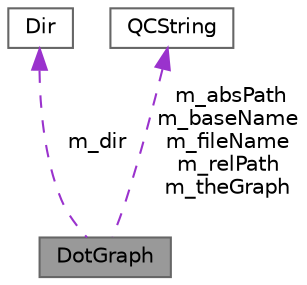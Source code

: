 digraph "DotGraph"
{
 // INTERACTIVE_SVG=YES
 // LATEX_PDF_SIZE
  bgcolor="transparent";
  edge [fontname=Helvetica,fontsize=10,labelfontname=Helvetica,labelfontsize=10];
  node [fontname=Helvetica,fontsize=10,shape=box,height=0.2,width=0.4];
  Node1 [label="DotGraph",height=0.2,width=0.4,color="gray40", fillcolor="grey60", style="filled", fontcolor="black",tooltip="A dot graph."];
  Node2 -> Node1 [dir="back",color="darkorchid3",style="dashed",label=" m_dir" ];
  Node2 [label="Dir",height=0.2,width=0.4,color="gray40", fillcolor="white", style="filled",URL="$d2/dc2/class_dir.html",tooltip="Class representing a directory in the file system."];
  Node3 -> Node1 [dir="back",color="darkorchid3",style="dashed",label=" m_absPath\nm_baseName\nm_fileName\nm_relPath\nm_theGraph" ];
  Node3 [label="QCString",height=0.2,width=0.4,color="gray40", fillcolor="white", style="filled",URL="$d9/d45/class_q_c_string.html",tooltip="This is an alternative implementation of QCString."];
}
